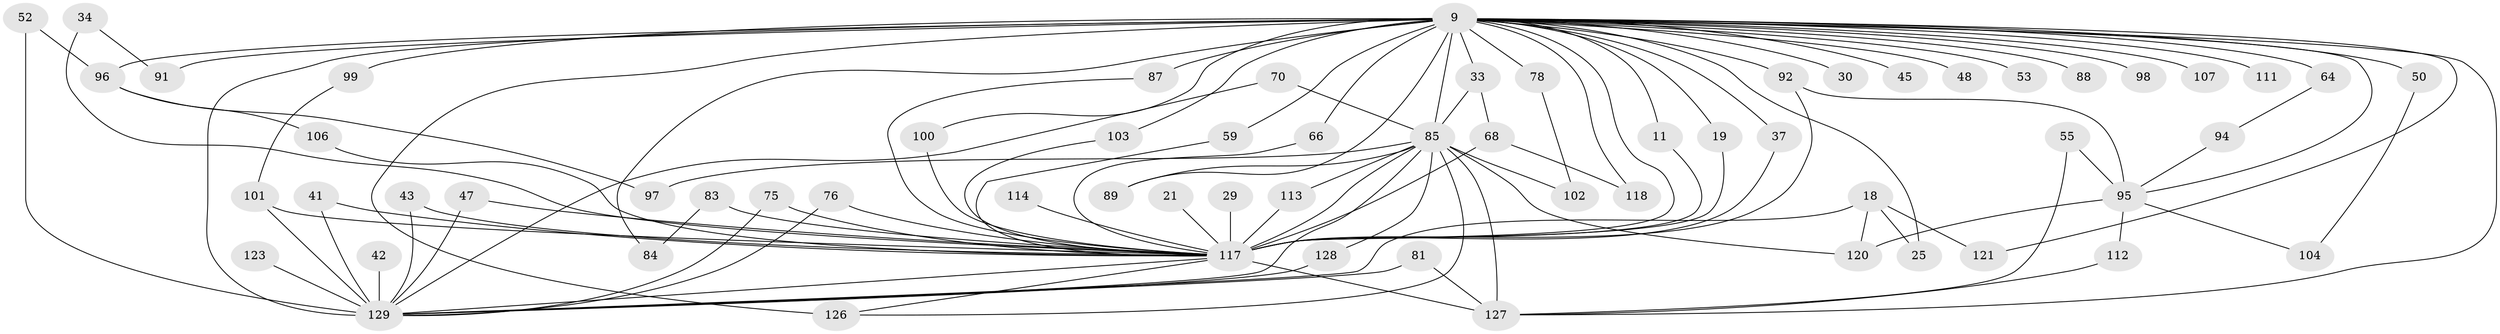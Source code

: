 // original degree distribution, {23: 0.007751937984496124, 31: 0.015503875968992248, 17: 0.007751937984496124, 28: 0.007751937984496124, 19: 0.015503875968992248, 30: 0.007751937984496124, 29: 0.007751937984496124, 25: 0.007751937984496124, 2: 0.5503875968992248, 5: 0.05426356589147287, 9: 0.007751937984496124, 3: 0.26356589147286824, 4: 0.03875968992248062, 6: 0.007751937984496124}
// Generated by graph-tools (version 1.1) at 2025/44/03/09/25 04:44:26]
// undirected, 64 vertices, 109 edges
graph export_dot {
graph [start="1"]
  node [color=gray90,style=filled];
  9 [super="+8+4"];
  11;
  18;
  19;
  21;
  25;
  29;
  30;
  33;
  34;
  37;
  41;
  42;
  43;
  45;
  47;
  48;
  50;
  52;
  53;
  55;
  59;
  64 [super="+51"];
  66;
  68 [super="+38"];
  70;
  75 [super="+40"];
  76;
  78;
  81;
  83;
  84;
  85 [super="+20+22+24+46+56+72"];
  87 [super="+60"];
  88;
  89 [super="+27"];
  91 [super="+90"];
  92 [super="+79+63"];
  94;
  95 [super="+15"];
  96 [super="+23"];
  97;
  98;
  99;
  100;
  101 [super="+61"];
  102;
  103;
  104;
  106;
  107;
  111;
  112;
  113;
  114;
  117 [super="+110+77+7+109+71"];
  118;
  120 [super="+67+115"];
  121;
  123;
  126 [super="+125+119+124"];
  127 [super="+73+93+39"];
  128 [super="+54+86"];
  129 [super="+69+116+122+44+82"];
  9 -- 19;
  9 -- 30 [weight=2];
  9 -- 45 [weight=2];
  9 -- 50 [weight=2];
  9 -- 88 [weight=2];
  9 -- 89 [weight=2];
  9 -- 91 [weight=2];
  9 -- 103;
  9 -- 107 [weight=2];
  9 -- 111 [weight=2];
  9 -- 118;
  9 -- 84;
  9 -- 85 [weight=15];
  9 -- 96 [weight=3];
  9 -- 98 [weight=2];
  9 -- 99 [weight=2];
  9 -- 37;
  9 -- 121;
  9 -- 64 [weight=3];
  9 -- 11;
  9 -- 25;
  9 -- 33;
  9 -- 48;
  9 -- 53 [weight=2];
  9 -- 59;
  9 -- 66;
  9 -- 78 [weight=2];
  9 -- 87 [weight=2];
  9 -- 92 [weight=4];
  9 -- 95 [weight=3];
  9 -- 100;
  9 -- 117 [weight=12];
  9 -- 127 [weight=2];
  9 -- 126 [weight=5];
  9 -- 129 [weight=14];
  11 -- 117;
  18 -- 25;
  18 -- 121;
  18 -- 129 [weight=2];
  18 -- 120;
  19 -- 117;
  21 -- 117 [weight=2];
  29 -- 117 [weight=2];
  33 -- 68 [weight=2];
  33 -- 85;
  34 -- 91;
  34 -- 117 [weight=2];
  37 -- 117;
  41 -- 129;
  41 -- 117;
  42 -- 129 [weight=3];
  43 -- 129;
  43 -- 117;
  47 -- 129;
  47 -- 117;
  50 -- 104;
  52 -- 96;
  52 -- 129;
  55 -- 95;
  55 -- 127;
  59 -- 117;
  64 -- 94;
  66 -- 117;
  68 -- 118;
  68 -- 117;
  70 -- 85;
  70 -- 129;
  75 -- 129;
  75 -- 117 [weight=3];
  76 -- 129;
  76 -- 117;
  78 -- 102;
  81 -- 127;
  81 -- 129;
  83 -- 84;
  83 -- 117 [weight=2];
  85 -- 89;
  85 -- 97;
  85 -- 102;
  85 -- 113;
  85 -- 126 [weight=2];
  85 -- 128 [weight=2];
  85 -- 127 [weight=2];
  85 -- 129 [weight=4];
  85 -- 117 [weight=8];
  85 -- 120;
  87 -- 117;
  92 -- 117 [weight=2];
  92 -- 95;
  94 -- 95;
  95 -- 104;
  95 -- 112;
  95 -- 120 [weight=2];
  96 -- 97;
  96 -- 106;
  99 -- 101;
  100 -- 117;
  101 -- 129;
  101 -- 117;
  103 -- 117;
  106 -- 117;
  112 -- 127;
  113 -- 117;
  114 -- 117 [weight=2];
  117 -- 129 [weight=6];
  117 -- 127 [weight=3];
  117 -- 126 [weight=3];
  123 -- 129;
  128 -- 129 [weight=2];
}
